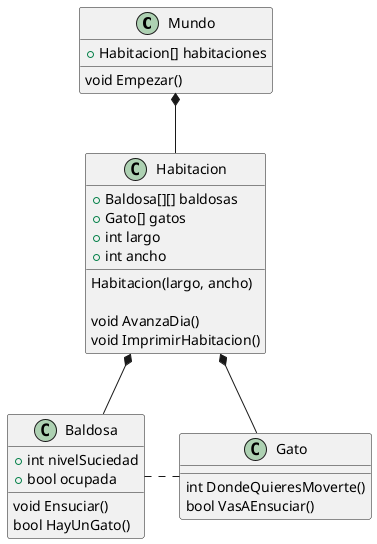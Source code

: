 @startuml Clases

class Mundo{
    +Habitacion[] habitaciones

    void Empezar()
}


class Habitacion {
    +Baldosa[][] baldosas
    +Gato[] gatos
    +int largo
    +int ancho

    Habitacion(largo, ancho)

    void AvanzaDia()
    void ImprimirHabitacion()
}

class Baldosa {
    +int nivelSuciedad
    +bool ocupada

    void Ensuciar()
    bool HayUnGato()
}


class Gato {
    int DondeQuieresMoverte()
    bool VasAEnsuciar()
}

Mundo *-- Habitacion
Habitacion *-- Baldosa
Habitacion *-- Gato
Baldosa .r. Gato




@enduml
